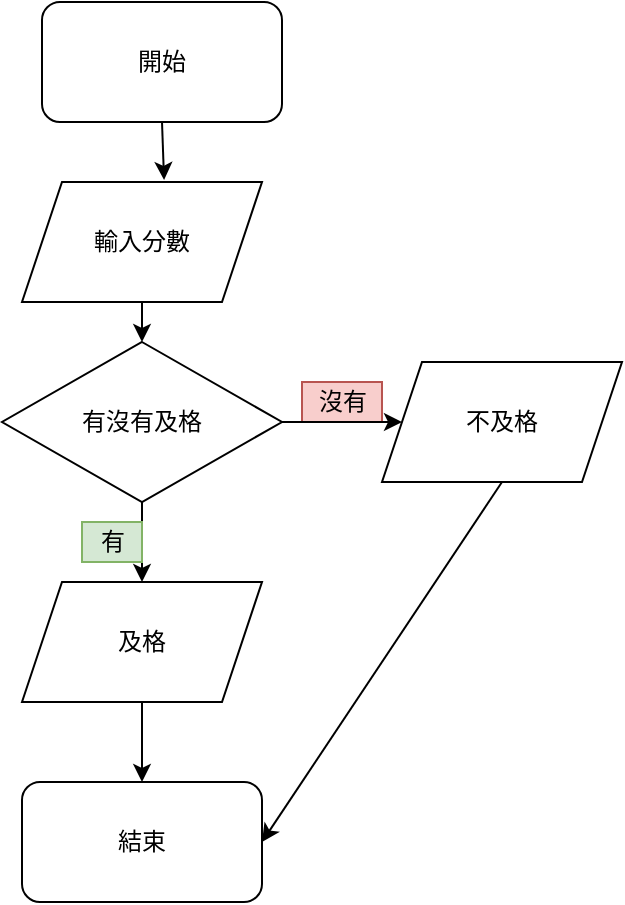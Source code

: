 <mxfile version="13.5.9" type="device"><diagram id="18gDEDtM9hrt59oWMScN" name="Page-1"><mxGraphModel dx="868" dy="482" grid="1" gridSize="10" guides="1" tooltips="1" connect="1" arrows="1" fold="1" page="1" pageScale="1" pageWidth="827" pageHeight="1169" math="0" shadow="0"><root><mxCell id="0"/><mxCell id="1" parent="0"/><mxCell id="eAwGOWhRJASyJHRkavrI-1" value="" style="rounded=1;whiteSpace=wrap;html=1;" vertex="1" parent="1"><mxGeometry x="320" y="20" width="120" height="60" as="geometry"/></mxCell><mxCell id="eAwGOWhRJASyJHRkavrI-2" value="開始" style="text;html=1;align=center;verticalAlign=middle;whiteSpace=wrap;rounded=0;strokeColor=#FFFFFF;" vertex="1" parent="1"><mxGeometry x="365" y="40" width="30" height="20" as="geometry"/></mxCell><mxCell id="eAwGOWhRJASyJHRkavrI-3" value="結束" style="rounded=1;whiteSpace=wrap;html=1;" vertex="1" parent="1"><mxGeometry x="310" y="410" width="120" height="60" as="geometry"/></mxCell><mxCell id="eAwGOWhRJASyJHRkavrI-6" value="有沒有及格" style="rhombus;whiteSpace=wrap;html=1;" vertex="1" parent="1"><mxGeometry x="300" y="190" width="140" height="80" as="geometry"/></mxCell><mxCell id="eAwGOWhRJASyJHRkavrI-7" value="輸入分數" style="shape=parallelogram;perimeter=parallelogramPerimeter;whiteSpace=wrap;html=1;fixedSize=1;" vertex="1" parent="1"><mxGeometry x="310" y="110" width="120" height="60" as="geometry"/></mxCell><mxCell id="eAwGOWhRJASyJHRkavrI-8" value="" style="endArrow=classic;html=1;exitX=0.5;exitY=1;exitDx=0;exitDy=0;entryX=0.592;entryY=-0.017;entryDx=0;entryDy=0;entryPerimeter=0;" edge="1" parent="1" source="eAwGOWhRJASyJHRkavrI-1" target="eAwGOWhRJASyJHRkavrI-7"><mxGeometry width="50" height="50" relative="1" as="geometry"><mxPoint x="390" y="280" as="sourcePoint"/><mxPoint x="440" y="230" as="targetPoint"/></mxGeometry></mxCell><mxCell id="eAwGOWhRJASyJHRkavrI-9" value="及格" style="shape=parallelogram;perimeter=parallelogramPerimeter;whiteSpace=wrap;html=1;fixedSize=1;" vertex="1" parent="1"><mxGeometry x="310" y="310" width="120" height="60" as="geometry"/></mxCell><mxCell id="eAwGOWhRJASyJHRkavrI-10" value="不及格" style="shape=parallelogram;perimeter=parallelogramPerimeter;whiteSpace=wrap;html=1;fixedSize=1;" vertex="1" parent="1"><mxGeometry x="490" y="200" width="120" height="60" as="geometry"/></mxCell><mxCell id="eAwGOWhRJASyJHRkavrI-11" value="" style="endArrow=classic;html=1;exitX=0.5;exitY=1;exitDx=0;exitDy=0;" edge="1" parent="1" source="eAwGOWhRJASyJHRkavrI-7"><mxGeometry width="50" height="50" relative="1" as="geometry"><mxPoint x="340" y="210" as="sourcePoint"/><mxPoint x="370" y="190" as="targetPoint"/></mxGeometry></mxCell><mxCell id="eAwGOWhRJASyJHRkavrI-12" value="" style="endArrow=classic;html=1;exitX=0.5;exitY=1;exitDx=0;exitDy=0;entryX=0.5;entryY=0;entryDx=0;entryDy=0;" edge="1" parent="1" source="eAwGOWhRJASyJHRkavrI-6" target="eAwGOWhRJASyJHRkavrI-9"><mxGeometry width="50" height="50" relative="1" as="geometry"><mxPoint x="390" y="280" as="sourcePoint"/><mxPoint x="440" y="230" as="targetPoint"/></mxGeometry></mxCell><mxCell id="eAwGOWhRJASyJHRkavrI-13" value="" style="endArrow=classic;html=1;exitX=0.5;exitY=1;exitDx=0;exitDy=0;entryX=0.5;entryY=0;entryDx=0;entryDy=0;" edge="1" parent="1" source="eAwGOWhRJASyJHRkavrI-9" target="eAwGOWhRJASyJHRkavrI-3"><mxGeometry width="50" height="50" relative="1" as="geometry"><mxPoint x="390" y="280" as="sourcePoint"/><mxPoint x="440" y="230" as="targetPoint"/></mxGeometry></mxCell><mxCell id="eAwGOWhRJASyJHRkavrI-16" value="有" style="text;html=1;align=center;verticalAlign=middle;resizable=0;points=[];autosize=1;fillColor=#d5e8d4;strokeColor=#82b366;" vertex="1" parent="1"><mxGeometry x="340" y="280" width="30" height="20" as="geometry"/></mxCell><mxCell id="eAwGOWhRJASyJHRkavrI-17" value="沒有" style="text;html=1;align=center;verticalAlign=middle;resizable=0;points=[];autosize=1;fillColor=#f8cecc;strokeColor=#b85450;" vertex="1" parent="1"><mxGeometry x="450" y="210" width="40" height="20" as="geometry"/></mxCell><mxCell id="eAwGOWhRJASyJHRkavrI-18" value="" style="endArrow=classic;html=1;exitX=1;exitY=0.5;exitDx=0;exitDy=0;" edge="1" parent="1" source="eAwGOWhRJASyJHRkavrI-6" target="eAwGOWhRJASyJHRkavrI-10"><mxGeometry width="50" height="50" relative="1" as="geometry"><mxPoint x="440" y="230" as="sourcePoint"/><mxPoint x="500" y="230" as="targetPoint"/></mxGeometry></mxCell><mxCell id="eAwGOWhRJASyJHRkavrI-19" value="" style="endArrow=classic;html=1;exitX=0.5;exitY=1;exitDx=0;exitDy=0;entryX=1;entryY=0.5;entryDx=0;entryDy=0;" edge="1" parent="1" source="eAwGOWhRJASyJHRkavrI-10" target="eAwGOWhRJASyJHRkavrI-3"><mxGeometry width="50" height="50" relative="1" as="geometry"><mxPoint x="460" y="280" as="sourcePoint"/><mxPoint x="510" y="230" as="targetPoint"/></mxGeometry></mxCell></root></mxGraphModel></diagram></mxfile>